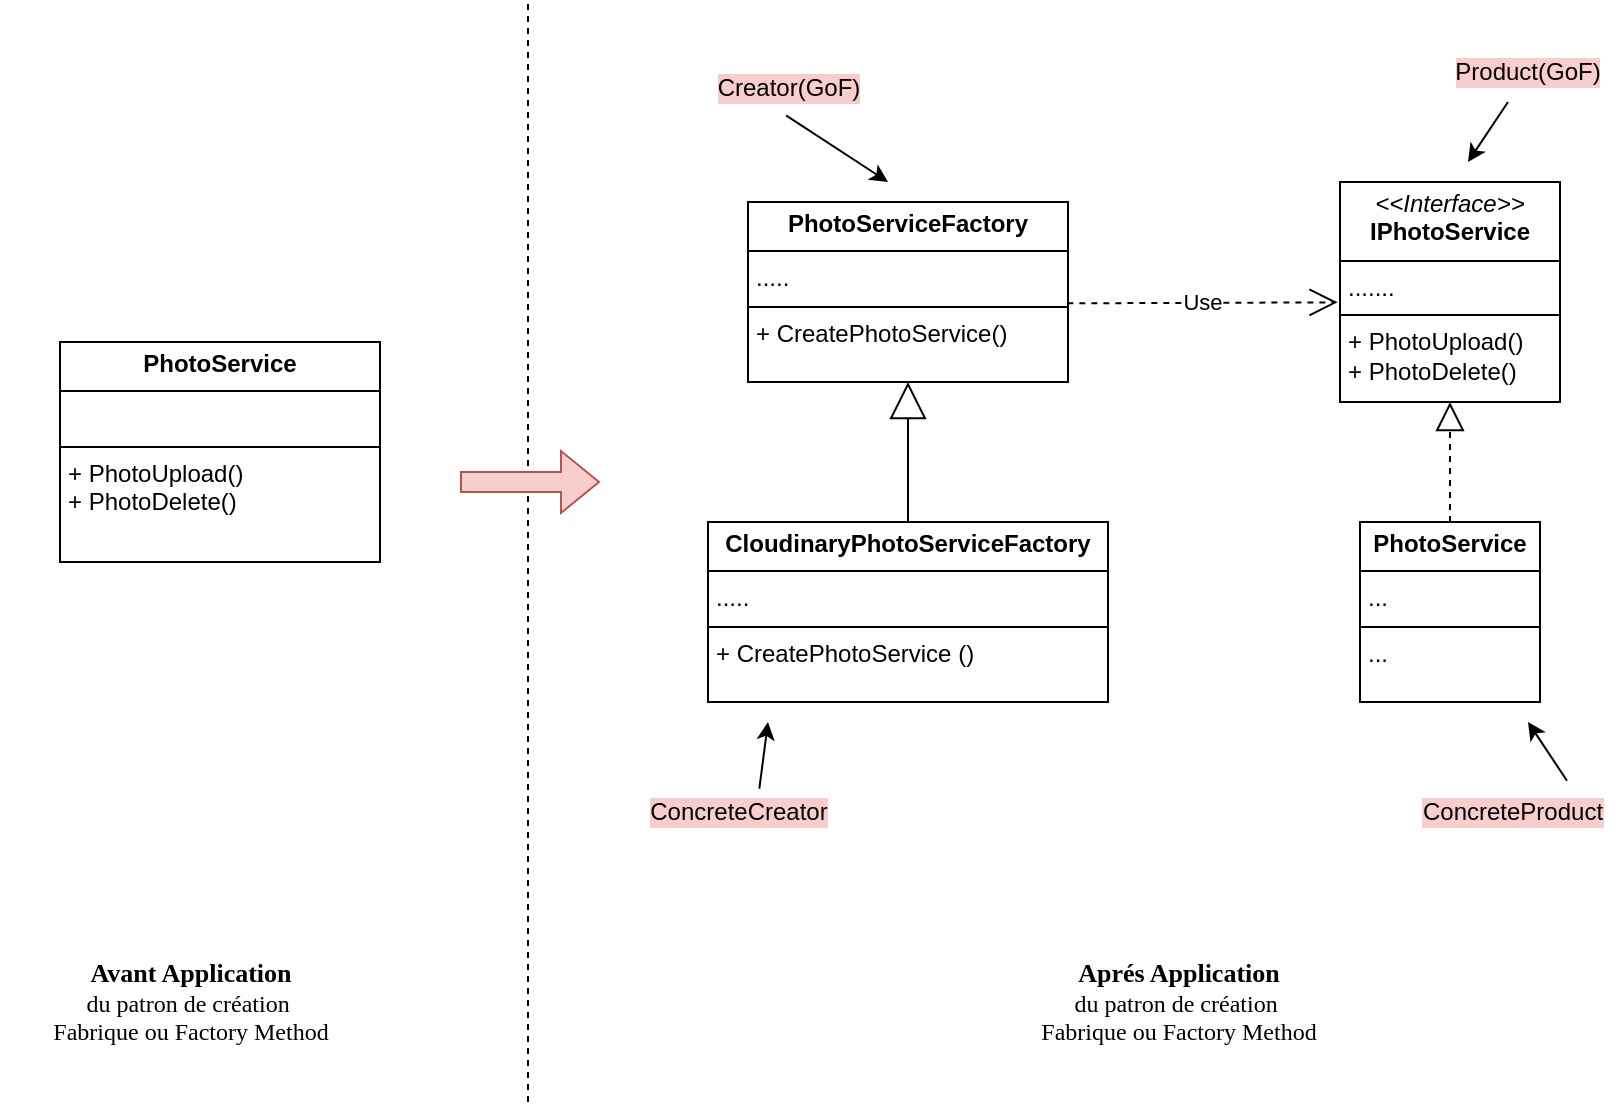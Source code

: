 <mxfile version="26.2.12">
  <diagram name="Page-1" id="qKhK7YnF1d_QfTFtyvvZ">
    <mxGraphModel dx="1367" dy="720" grid="1" gridSize="10" guides="1" tooltips="1" connect="1" arrows="1" fold="1" page="1" pageScale="1" pageWidth="827" pageHeight="1169" math="0" shadow="0">
      <root>
        <mxCell id="0" />
        <mxCell id="1" parent="0" />
        <mxCell id="PBbeH8gudL1QGZpZ5H9a-1" value="&lt;p style=&quot;margin:0px;margin-top:4px;text-align:center;&quot;&gt;&lt;b&gt;PhotoService&lt;/b&gt;&lt;/p&gt;&lt;hr size=&quot;1&quot; style=&quot;border-style:solid;&quot;&gt;&lt;p style=&quot;margin:0px;margin-left:4px;&quot;&gt;&amp;nbsp;&lt;/p&gt;&lt;hr size=&quot;1&quot; style=&quot;border-style:solid;&quot;&gt;&lt;p style=&quot;margin:0px;margin-left:4px;&quot;&gt;+ PhotoUpload()&amp;nbsp;&lt;/p&gt;&lt;p style=&quot;margin:0px;margin-left:4px;&quot;&gt;+ PhotoDelete()&lt;br/&gt;&lt;/p&gt;" style="verticalAlign=top;align=left;overflow=fill;html=1;whiteSpace=wrap;" vertex="1" parent="1">
          <mxGeometry x="46" y="210" width="160" height="110" as="geometry" />
        </mxCell>
        <mxCell id="PBbeH8gudL1QGZpZ5H9a-2" value="&lt;b&gt;&lt;font style=&quot;font-size: 13px;&quot;&gt;Avant Application &lt;/font&gt;&lt;/b&gt;&lt;br&gt;du patron de création&amp;nbsp;&lt;br&gt;Fabrique ou Factory Method" style="text;html=1;align=center;verticalAlign=middle;resizable=0;points=[];autosize=1;strokeColor=none;fillColor=none;fontStyle=0;fontFamily=Verdana;" vertex="1" parent="1">
          <mxGeometry x="16" y="510" width="190" height="60" as="geometry" />
        </mxCell>
        <mxCell id="PBbeH8gudL1QGZpZ5H9a-4" value="&lt;p style=&quot;margin:0px;margin-top:4px;text-align:center;&quot;&gt;&lt;i&gt;&amp;lt;&amp;lt;Interface&amp;gt;&amp;gt;&lt;/i&gt;&lt;br&gt;&lt;b&gt;IPhotoService&lt;/b&gt;&lt;/p&gt;&lt;hr size=&quot;1&quot; style=&quot;border-style:solid;&quot;&gt;&lt;p style=&quot;margin:0px;margin-left:4px;&quot;&gt;.......&lt;/p&gt;&lt;hr size=&quot;1&quot; style=&quot;border-style:solid;&quot;&gt;&lt;p style=&quot;margin:0px;margin-left:4px;&quot;&gt;+ PhotoUpload()&amp;nbsp;&lt;/p&gt;&lt;p style=&quot;margin:0px;margin-left:4px;&quot;&gt;+ PhotoDelete()&amp;nbsp;&lt;/p&gt;" style="verticalAlign=top;align=left;overflow=fill;html=1;whiteSpace=wrap;" vertex="1" parent="1">
          <mxGeometry x="686" y="130" width="110" height="110" as="geometry" />
        </mxCell>
        <mxCell id="PBbeH8gudL1QGZpZ5H9a-5" value="&lt;p style=&quot;margin:0px;margin-top:4px;text-align:center;&quot;&gt;&lt;b style=&quot;background-color: transparent; color: light-dark(rgb(0, 0, 0), rgb(255, 255, 255));&quot;&gt;PhotoServiceFactory&lt;/b&gt;&lt;/p&gt;&lt;hr size=&quot;1&quot; style=&quot;border-style:solid;&quot;&gt;&lt;p style=&quot;margin:0px;margin-left:4px;&quot;&gt;.....&lt;/p&gt;&lt;hr size=&quot;1&quot; style=&quot;border-style:solid;&quot;&gt;&lt;p style=&quot;margin:0px;margin-left:4px;&quot;&gt;+ CreatePhotoService()&lt;/p&gt;" style="verticalAlign=top;align=left;overflow=fill;html=1;whiteSpace=wrap;" vertex="1" parent="1">
          <mxGeometry x="390" y="140" width="160" height="90" as="geometry" />
        </mxCell>
        <mxCell id="PBbeH8gudL1QGZpZ5H9a-6" value="&lt;p style=&quot;margin:0px;margin-top:4px;text-align:center;&quot;&gt;&lt;b&gt;CloudinaryPhotoServiceFactory&lt;/b&gt;&lt;/p&gt;&lt;hr size=&quot;1&quot; style=&quot;border-style:solid;&quot;&gt;&lt;p style=&quot;margin:0px;margin-left:4px;&quot;&gt;.....&lt;/p&gt;&lt;hr size=&quot;1&quot; style=&quot;border-style:solid;&quot;&gt;&lt;p style=&quot;margin:0px;margin-left:4px;&quot;&gt;+ CreatePhotoService ()&lt;/p&gt;" style="verticalAlign=top;align=left;overflow=fill;html=1;whiteSpace=wrap;" vertex="1" parent="1">
          <mxGeometry x="370" y="300" width="200" height="90" as="geometry" />
        </mxCell>
        <mxCell id="PBbeH8gudL1QGZpZ5H9a-7" value="&lt;p style=&quot;margin:0px;margin-top:4px;text-align:center;&quot;&gt;&lt;b&gt;PhotoService&lt;/b&gt;&lt;/p&gt;&lt;hr size=&quot;1&quot; style=&quot;border-style:solid;&quot;&gt;&lt;p style=&quot;margin:0px;margin-left:4px;&quot;&gt;...&lt;/p&gt;&lt;hr size=&quot;1&quot; style=&quot;border-style:solid;&quot;&gt;&lt;p style=&quot;margin:0px;margin-left:4px;&quot;&gt;...&lt;/p&gt;" style="verticalAlign=top;align=left;overflow=fill;html=1;whiteSpace=wrap;" vertex="1" parent="1">
          <mxGeometry x="696" y="300" width="90" height="90" as="geometry" />
        </mxCell>
        <mxCell id="PBbeH8gudL1QGZpZ5H9a-8" value="" style="endArrow=block;endSize=16;endFill=0;html=1;rounded=0;exitX=0.5;exitY=0;exitDx=0;exitDy=0;entryX=0.5;entryY=1;entryDx=0;entryDy=0;" edge="1" parent="1" source="PBbeH8gudL1QGZpZ5H9a-6" target="PBbeH8gudL1QGZpZ5H9a-5">
          <mxGeometry y="10" width="160" relative="1" as="geometry">
            <mxPoint x="436" y="250" as="sourcePoint" />
            <mxPoint x="596" y="250" as="targetPoint" />
            <mxPoint as="offset" />
          </mxGeometry>
        </mxCell>
        <mxCell id="PBbeH8gudL1QGZpZ5H9a-9" value="" style="endArrow=block;dashed=1;endFill=0;endSize=12;html=1;rounded=0;exitX=0.5;exitY=0;exitDx=0;exitDy=0;entryX=0.5;entryY=1;entryDx=0;entryDy=0;" edge="1" parent="1" source="PBbeH8gudL1QGZpZ5H9a-7" target="PBbeH8gudL1QGZpZ5H9a-4">
          <mxGeometry width="160" relative="1" as="geometry">
            <mxPoint x="596" y="270" as="sourcePoint" />
            <mxPoint x="736" y="240" as="targetPoint" />
          </mxGeometry>
        </mxCell>
        <mxCell id="PBbeH8gudL1QGZpZ5H9a-10" value="Use" style="endArrow=open;endSize=12;dashed=1;html=1;rounded=0;entryX=-0.011;entryY=0.547;entryDx=0;entryDy=0;entryPerimeter=0;exitX=0.998;exitY=0.563;exitDx=0;exitDy=0;exitPerimeter=0;" edge="1" parent="1" source="PBbeH8gudL1QGZpZ5H9a-5" target="PBbeH8gudL1QGZpZ5H9a-4">
          <mxGeometry width="160" relative="1" as="geometry">
            <mxPoint x="556" y="190" as="sourcePoint" />
            <mxPoint x="686" y="190" as="targetPoint" />
          </mxGeometry>
        </mxCell>
        <mxCell id="PBbeH8gudL1QGZpZ5H9a-11" value="&lt;b&gt;&lt;font style=&quot;font-size: 13px;&quot;&gt;Aprés Application &lt;/font&gt;&lt;/b&gt;&lt;br&gt;du patron de création&amp;nbsp;&lt;br&gt;Fabrique ou Factory Method" style="text;html=1;align=center;verticalAlign=middle;resizable=0;points=[];autosize=1;strokeColor=none;fillColor=none;fontStyle=0;fontFamily=Verdana;" vertex="1" parent="1">
          <mxGeometry x="510" y="510" width="190" height="60" as="geometry" />
        </mxCell>
        <mxCell id="PBbeH8gudL1QGZpZ5H9a-12" value="" style="endArrow=none;dashed=1;html=1;rounded=0;" edge="1" parent="1">
          <mxGeometry width="50" height="50" relative="1" as="geometry">
            <mxPoint x="280" y="590" as="sourcePoint" />
            <mxPoint x="280" y="40" as="targetPoint" />
          </mxGeometry>
        </mxCell>
        <mxCell id="PBbeH8gudL1QGZpZ5H9a-13" value="" style="shape=flexArrow;endArrow=classic;html=1;rounded=0;fillColor=#f8cecc;strokeColor=#b85450;" edge="1" parent="1">
          <mxGeometry width="50" height="50" relative="1" as="geometry">
            <mxPoint x="246" y="280" as="sourcePoint" />
            <mxPoint x="316" y="280" as="targetPoint" />
          </mxGeometry>
        </mxCell>
        <mxCell id="PBbeH8gudL1QGZpZ5H9a-14" value="Product(GoF)" style="text;html=1;align=center;verticalAlign=middle;whiteSpace=wrap;rounded=0;fillColor=none;labelBackgroundColor=#F8CECC;" vertex="1" parent="1">
          <mxGeometry x="750" y="60" width="60" height="30" as="geometry" />
        </mxCell>
        <mxCell id="PBbeH8gudL1QGZpZ5H9a-15" value="" style="endArrow=classic;html=1;rounded=0;" edge="1" parent="1" source="PBbeH8gudL1QGZpZ5H9a-14">
          <mxGeometry width="50" height="50" relative="1" as="geometry">
            <mxPoint x="670" y="120" as="sourcePoint" />
            <mxPoint x="750" y="120" as="targetPoint" />
          </mxGeometry>
        </mxCell>
        <mxCell id="PBbeH8gudL1QGZpZ5H9a-16" value="ConcreteProduct" style="text;html=1;align=center;verticalAlign=middle;resizable=0;points=[];autosize=1;strokeColor=none;fillColor=none;labelBackgroundColor=#F8CECC;" vertex="1" parent="1">
          <mxGeometry x="717" y="430" width="110" height="30" as="geometry" />
        </mxCell>
        <mxCell id="PBbeH8gudL1QGZpZ5H9a-17" value="" style="endArrow=classic;html=1;rounded=0;exitX=0.75;exitY=-0.021;exitDx=0;exitDy=0;exitPerimeter=0;" edge="1" parent="1" source="PBbeH8gudL1QGZpZ5H9a-16">
          <mxGeometry width="50" height="50" relative="1" as="geometry">
            <mxPoint x="710" y="450" as="sourcePoint" />
            <mxPoint x="780" y="400" as="targetPoint" />
          </mxGeometry>
        </mxCell>
        <mxCell id="PBbeH8gudL1QGZpZ5H9a-18" value="Creator(GoF)" style="text;html=1;align=center;verticalAlign=middle;resizable=0;points=[];autosize=1;strokeColor=none;fillColor=none;labelBackgroundColor=#F8CECC;" vertex="1" parent="1">
          <mxGeometry x="365" y="68" width="90" height="30" as="geometry" />
        </mxCell>
        <mxCell id="PBbeH8gudL1QGZpZ5H9a-19" value="" style="endArrow=classic;html=1;rounded=0;exitX=0.489;exitY=0.956;exitDx=0;exitDy=0;exitPerimeter=0;" edge="1" parent="1" source="PBbeH8gudL1QGZpZ5H9a-18">
          <mxGeometry width="50" height="50" relative="1" as="geometry">
            <mxPoint x="445" y="120" as="sourcePoint" />
            <mxPoint x="460" y="130" as="targetPoint" />
          </mxGeometry>
        </mxCell>
        <mxCell id="PBbeH8gudL1QGZpZ5H9a-20" value="ConcreteCreator" style="text;html=1;align=center;verticalAlign=middle;resizable=0;points=[];autosize=1;strokeColor=none;fillColor=none;labelBackgroundColor=#F8CECC;" vertex="1" parent="1">
          <mxGeometry x="330" y="430" width="110" height="30" as="geometry" />
        </mxCell>
        <mxCell id="PBbeH8gudL1QGZpZ5H9a-21" value="" style="endArrow=classic;html=1;rounded=0;exitX=0.597;exitY=0.111;exitDx=0;exitDy=0;exitPerimeter=0;" edge="1" parent="1" source="PBbeH8gudL1QGZpZ5H9a-20">
          <mxGeometry width="50" height="50" relative="1" as="geometry">
            <mxPoint x="370" y="440" as="sourcePoint" />
            <mxPoint x="400" y="400" as="targetPoint" />
          </mxGeometry>
        </mxCell>
      </root>
    </mxGraphModel>
  </diagram>
</mxfile>
